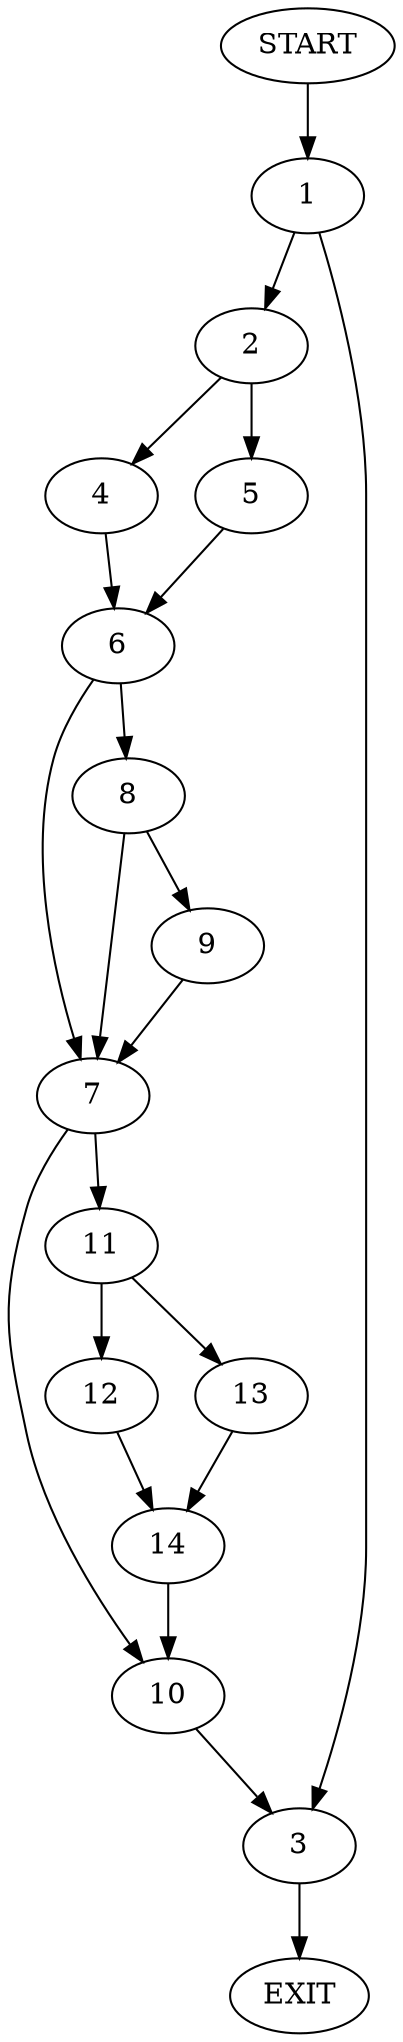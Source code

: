 digraph {
0 [label="START"]
15 [label="EXIT"]
0 -> 1
1 -> 2
1 -> 3
2 -> 4
2 -> 5
3 -> 15
4 -> 6
5 -> 6
6 -> 7
6 -> 8
8 -> 7
8 -> 9
7 -> 10
7 -> 11
9 -> 7
10 -> 3
11 -> 12
11 -> 13
13 -> 14
12 -> 14
14 -> 10
}

